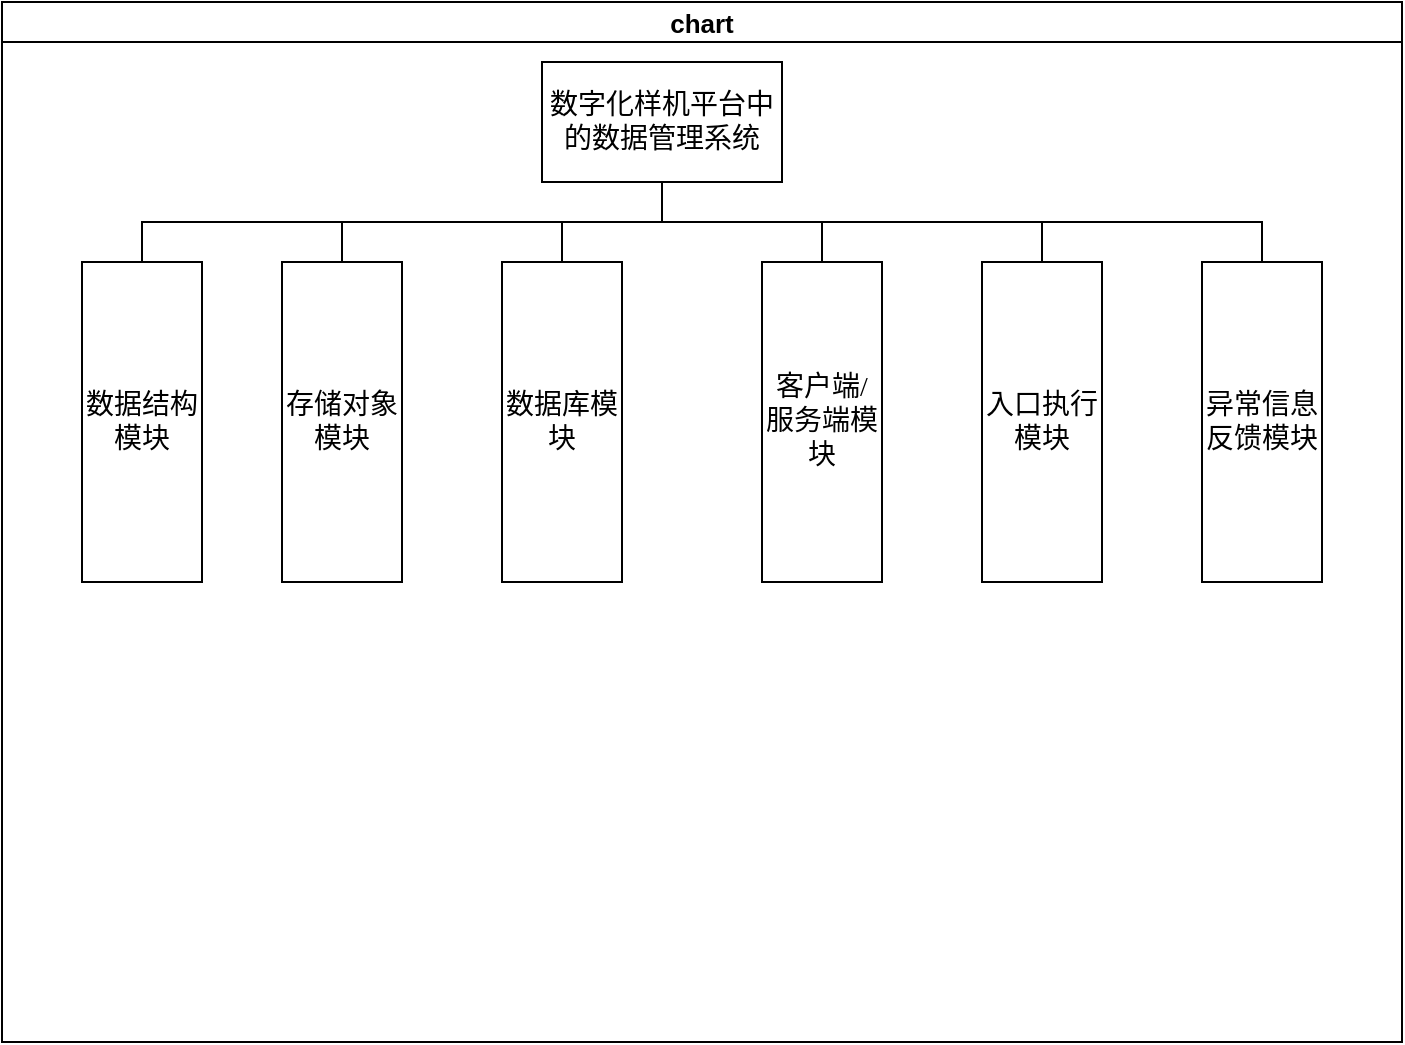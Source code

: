 <mxfile version="21.0.6" type="github">
  <diagram id="prtHgNgQTEPvFCAcTncT" name="Page-1">
    <mxGraphModel dx="1026" dy="661" grid="0" gridSize="10" guides="1" tooltips="1" connect="1" arrows="1" fold="1" page="0" pageScale="1" pageWidth="827" pageHeight="1169" math="0" shadow="0">
      <root>
        <mxCell id="0" />
        <mxCell id="1" parent="0" />
        <mxCell id="dLLZecmLq-DoTZk4H6lG-1" value="chart" style="swimlane;startSize=20;horizontal=1;containerType=tree;newEdgeStyle={&quot;edgeStyle&quot;:&quot;elbowEdgeStyle&quot;,&quot;startArrow&quot;:&quot;none&quot;,&quot;endArrow&quot;:&quot;none&quot;};fontSize=13;" parent="1" vertex="1">
          <mxGeometry y="90" width="700" height="520" as="geometry" />
        </mxCell>
        <mxCell id="dLLZecmLq-DoTZk4H6lG-2" value="" style="edgeStyle=elbowEdgeStyle;elbow=vertical;sourcePerimeterSpacing=0;targetPerimeterSpacing=0;startArrow=none;endArrow=none;rounded=0;curved=0;" parent="dLLZecmLq-DoTZk4H6lG-1" source="dLLZecmLq-DoTZk4H6lG-4" target="dLLZecmLq-DoTZk4H6lG-5" edge="1">
          <mxGeometry relative="1" as="geometry" />
        </mxCell>
        <mxCell id="dLLZecmLq-DoTZk4H6lG-3" value="" style="edgeStyle=elbowEdgeStyle;elbow=vertical;sourcePerimeterSpacing=0;targetPerimeterSpacing=0;startArrow=none;endArrow=none;rounded=0;curved=0;" parent="dLLZecmLq-DoTZk4H6lG-1" source="dLLZecmLq-DoTZk4H6lG-4" target="dLLZecmLq-DoTZk4H6lG-6" edge="1">
          <mxGeometry relative="1" as="geometry" />
        </mxCell>
        <UserObject label="&lt;p style=&quot;margin: 0pt 0pt 0.0pt; font-size: 14px;&quot; class=&quot;MsoNormal&quot;&gt;&lt;font style=&quot;font-size: 14px;&quot;&gt;数字化样机平台中的数据管理系统&lt;/font&gt;&lt;/p&gt;" treeRoot="1" id="dLLZecmLq-DoTZk4H6lG-4">
          <mxCell style="whiteSpace=wrap;html=1;align=center;treeFolding=1;treeMoving=1;newEdgeStyle={&quot;edgeStyle&quot;:&quot;elbowEdgeStyle&quot;,&quot;startArrow&quot;:&quot;none&quot;,&quot;endArrow&quot;:&quot;none&quot;};fontFamily=Noto Serif Simplified Chinese;fontSize=14;fontSource=https%3A%2F%2Ffonts.googleapis.com%2Fcss%3Ffamily%3DNoto%2BSerif%2BSimplified%2BChinese;" parent="dLLZecmLq-DoTZk4H6lG-1" vertex="1">
            <mxGeometry x="270" y="30" width="120" height="60" as="geometry" />
          </mxCell>
        </UserObject>
        <mxCell id="dLLZecmLq-DoTZk4H6lG-5" value="数据结构模块" style="whiteSpace=wrap;html=1;align=center;verticalAlign=middle;treeFolding=1;treeMoving=1;newEdgeStyle={&quot;edgeStyle&quot;:&quot;elbowEdgeStyle&quot;,&quot;startArrow&quot;:&quot;none&quot;,&quot;endArrow&quot;:&quot;none&quot;};fontFamily=Noto Serif Simplified Chinese;fontSource=https%3A%2F%2Ffonts.googleapis.com%2Fcss%3Ffamily%3DNoto%2BSerif%2BSimplified%2BChinese;fontSize=14;" parent="dLLZecmLq-DoTZk4H6lG-1" vertex="1">
          <mxGeometry x="40" y="130" width="60" height="160" as="geometry" />
        </mxCell>
        <mxCell id="dLLZecmLq-DoTZk4H6lG-6" value="存储对象模块" style="whiteSpace=wrap;html=1;align=center;verticalAlign=middle;treeFolding=1;treeMoving=1;newEdgeStyle={&quot;edgeStyle&quot;:&quot;elbowEdgeStyle&quot;,&quot;startArrow&quot;:&quot;none&quot;,&quot;endArrow&quot;:&quot;none&quot;};fontFamily=Noto Serif Simplified Chinese;fontSource=https%3A%2F%2Ffonts.googleapis.com%2Fcss%3Ffamily%3DNoto%2BSerif%2BSimplified%2BChinese;fontSize=14;" parent="dLLZecmLq-DoTZk4H6lG-1" vertex="1">
          <mxGeometry x="140" y="130" width="60" height="160" as="geometry" />
        </mxCell>
        <mxCell id="dLLZecmLq-DoTZk4H6lG-20" style="edgeStyle=elbowEdgeStyle;rounded=0;orthogonalLoop=1;jettySize=auto;html=1;startArrow=none;endArrow=none;elbow=vertical;entryX=0.5;entryY=1;entryDx=0;entryDy=0;" parent="dLLZecmLq-DoTZk4H6lG-1" source="dLLZecmLq-DoTZk4H6lG-14" target="dLLZecmLq-DoTZk4H6lG-4" edge="1">
          <mxGeometry relative="1" as="geometry">
            <Array as="points">
              <mxPoint x="280" y="110" />
            </Array>
          </mxGeometry>
        </mxCell>
        <mxCell id="dLLZecmLq-DoTZk4H6lG-14" value="数据库模块" style="whiteSpace=wrap;html=1;align=center;verticalAlign=middle;treeFolding=1;treeMoving=1;newEdgeStyle={&quot;edgeStyle&quot;:&quot;elbowEdgeStyle&quot;,&quot;startArrow&quot;:&quot;none&quot;,&quot;endArrow&quot;:&quot;none&quot;};fontFamily=Noto Serif Simplified Chinese;fontSource=https%3A%2F%2Ffonts.googleapis.com%2Fcss%3Ffamily%3DNoto%2BSerif%2BSimplified%2BChinese;fontSize=14;" parent="dLLZecmLq-DoTZk4H6lG-1" vertex="1">
          <mxGeometry x="250" y="130" width="60" height="160" as="geometry" />
        </mxCell>
        <mxCell id="dLLZecmLq-DoTZk4H6lG-24" style="edgeStyle=elbowEdgeStyle;rounded=0;orthogonalLoop=1;jettySize=auto;html=1;startArrow=none;endArrow=none;entryX=0.5;entryY=1;entryDx=0;entryDy=0;elbow=vertical;" parent="dLLZecmLq-DoTZk4H6lG-1" source="dLLZecmLq-DoTZk4H6lG-21" target="dLLZecmLq-DoTZk4H6lG-4" edge="1">
          <mxGeometry relative="1" as="geometry" />
        </mxCell>
        <mxCell id="dLLZecmLq-DoTZk4H6lG-21" value="客户端/服务端模块" style="whiteSpace=wrap;html=1;align=center;verticalAlign=middle;treeFolding=1;treeMoving=1;newEdgeStyle={&quot;edgeStyle&quot;:&quot;elbowEdgeStyle&quot;,&quot;startArrow&quot;:&quot;none&quot;,&quot;endArrow&quot;:&quot;none&quot;};fontFamily=Noto Serif Simplified Chinese;fontSource=https%3A%2F%2Ffonts.googleapis.com%2Fcss%3Ffamily%3DNoto%2BSerif%2BSimplified%2BChinese;fontSize=14;" parent="dLLZecmLq-DoTZk4H6lG-1" vertex="1">
          <mxGeometry x="380" y="130" width="60" height="160" as="geometry" />
        </mxCell>
        <mxCell id="dLLZecmLq-DoTZk4H6lG-25" style="edgeStyle=elbowEdgeStyle;rounded=0;orthogonalLoop=1;jettySize=auto;html=1;startArrow=none;endArrow=none;entryX=0.5;entryY=1;entryDx=0;entryDy=0;elbow=vertical;" parent="dLLZecmLq-DoTZk4H6lG-1" source="dLLZecmLq-DoTZk4H6lG-22" target="dLLZecmLq-DoTZk4H6lG-4" edge="1">
          <mxGeometry relative="1" as="geometry" />
        </mxCell>
        <mxCell id="dLLZecmLq-DoTZk4H6lG-22" value="入口执行模块" style="whiteSpace=wrap;html=1;align=center;verticalAlign=middle;treeFolding=1;treeMoving=1;newEdgeStyle={&quot;edgeStyle&quot;:&quot;elbowEdgeStyle&quot;,&quot;startArrow&quot;:&quot;none&quot;,&quot;endArrow&quot;:&quot;none&quot;};fontFamily=Noto Serif Simplified Chinese;fontSource=https%3A%2F%2Ffonts.googleapis.com%2Fcss%3Ffamily%3DNoto%2BSerif%2BSimplified%2BChinese;fontSize=14;" parent="dLLZecmLq-DoTZk4H6lG-1" vertex="1">
          <mxGeometry x="490" y="130" width="60" height="160" as="geometry" />
        </mxCell>
        <mxCell id="dLLZecmLq-DoTZk4H6lG-26" style="edgeStyle=elbowEdgeStyle;rounded=0;orthogonalLoop=1;jettySize=auto;html=1;startArrow=none;endArrow=none;entryX=0.5;entryY=1;entryDx=0;entryDy=0;elbow=vertical;" parent="dLLZecmLq-DoTZk4H6lG-1" source="dLLZecmLq-DoTZk4H6lG-23" target="dLLZecmLq-DoTZk4H6lG-4" edge="1">
          <mxGeometry relative="1" as="geometry" />
        </mxCell>
        <mxCell id="dLLZecmLq-DoTZk4H6lG-23" value="异常信息反馈模块" style="whiteSpace=wrap;html=1;align=center;verticalAlign=middle;treeFolding=1;treeMoving=1;newEdgeStyle={&quot;edgeStyle&quot;:&quot;elbowEdgeStyle&quot;,&quot;startArrow&quot;:&quot;none&quot;,&quot;endArrow&quot;:&quot;none&quot;};fontFamily=Noto Serif Simplified Chinese;fontSource=https%3A%2F%2Ffonts.googleapis.com%2Fcss%3Ffamily%3DNoto%2BSerif%2BSimplified%2BChinese;fontSize=14;fontStyle=0" parent="dLLZecmLq-DoTZk4H6lG-1" vertex="1">
          <mxGeometry x="600" y="130" width="60" height="160" as="geometry" />
        </mxCell>
      </root>
    </mxGraphModel>
  </diagram>
</mxfile>
